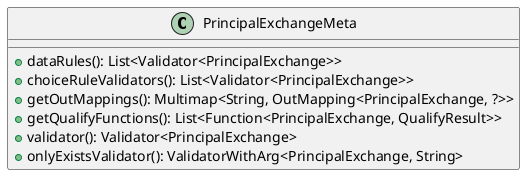 @startuml

    class PrincipalExchangeMeta [[PrincipalExchangeMeta.html]] {
        +dataRules(): List<Validator<PrincipalExchange>>
        +choiceRuleValidators(): List<Validator<PrincipalExchange>>
        +getOutMappings(): Multimap<String, OutMapping<PrincipalExchange, ?>>
        +getQualifyFunctions(): List<Function<PrincipalExchange, QualifyResult>>
        +validator(): Validator<PrincipalExchange>
        +onlyExistsValidator(): ValidatorWithArg<PrincipalExchange, String>
    }

@enduml
